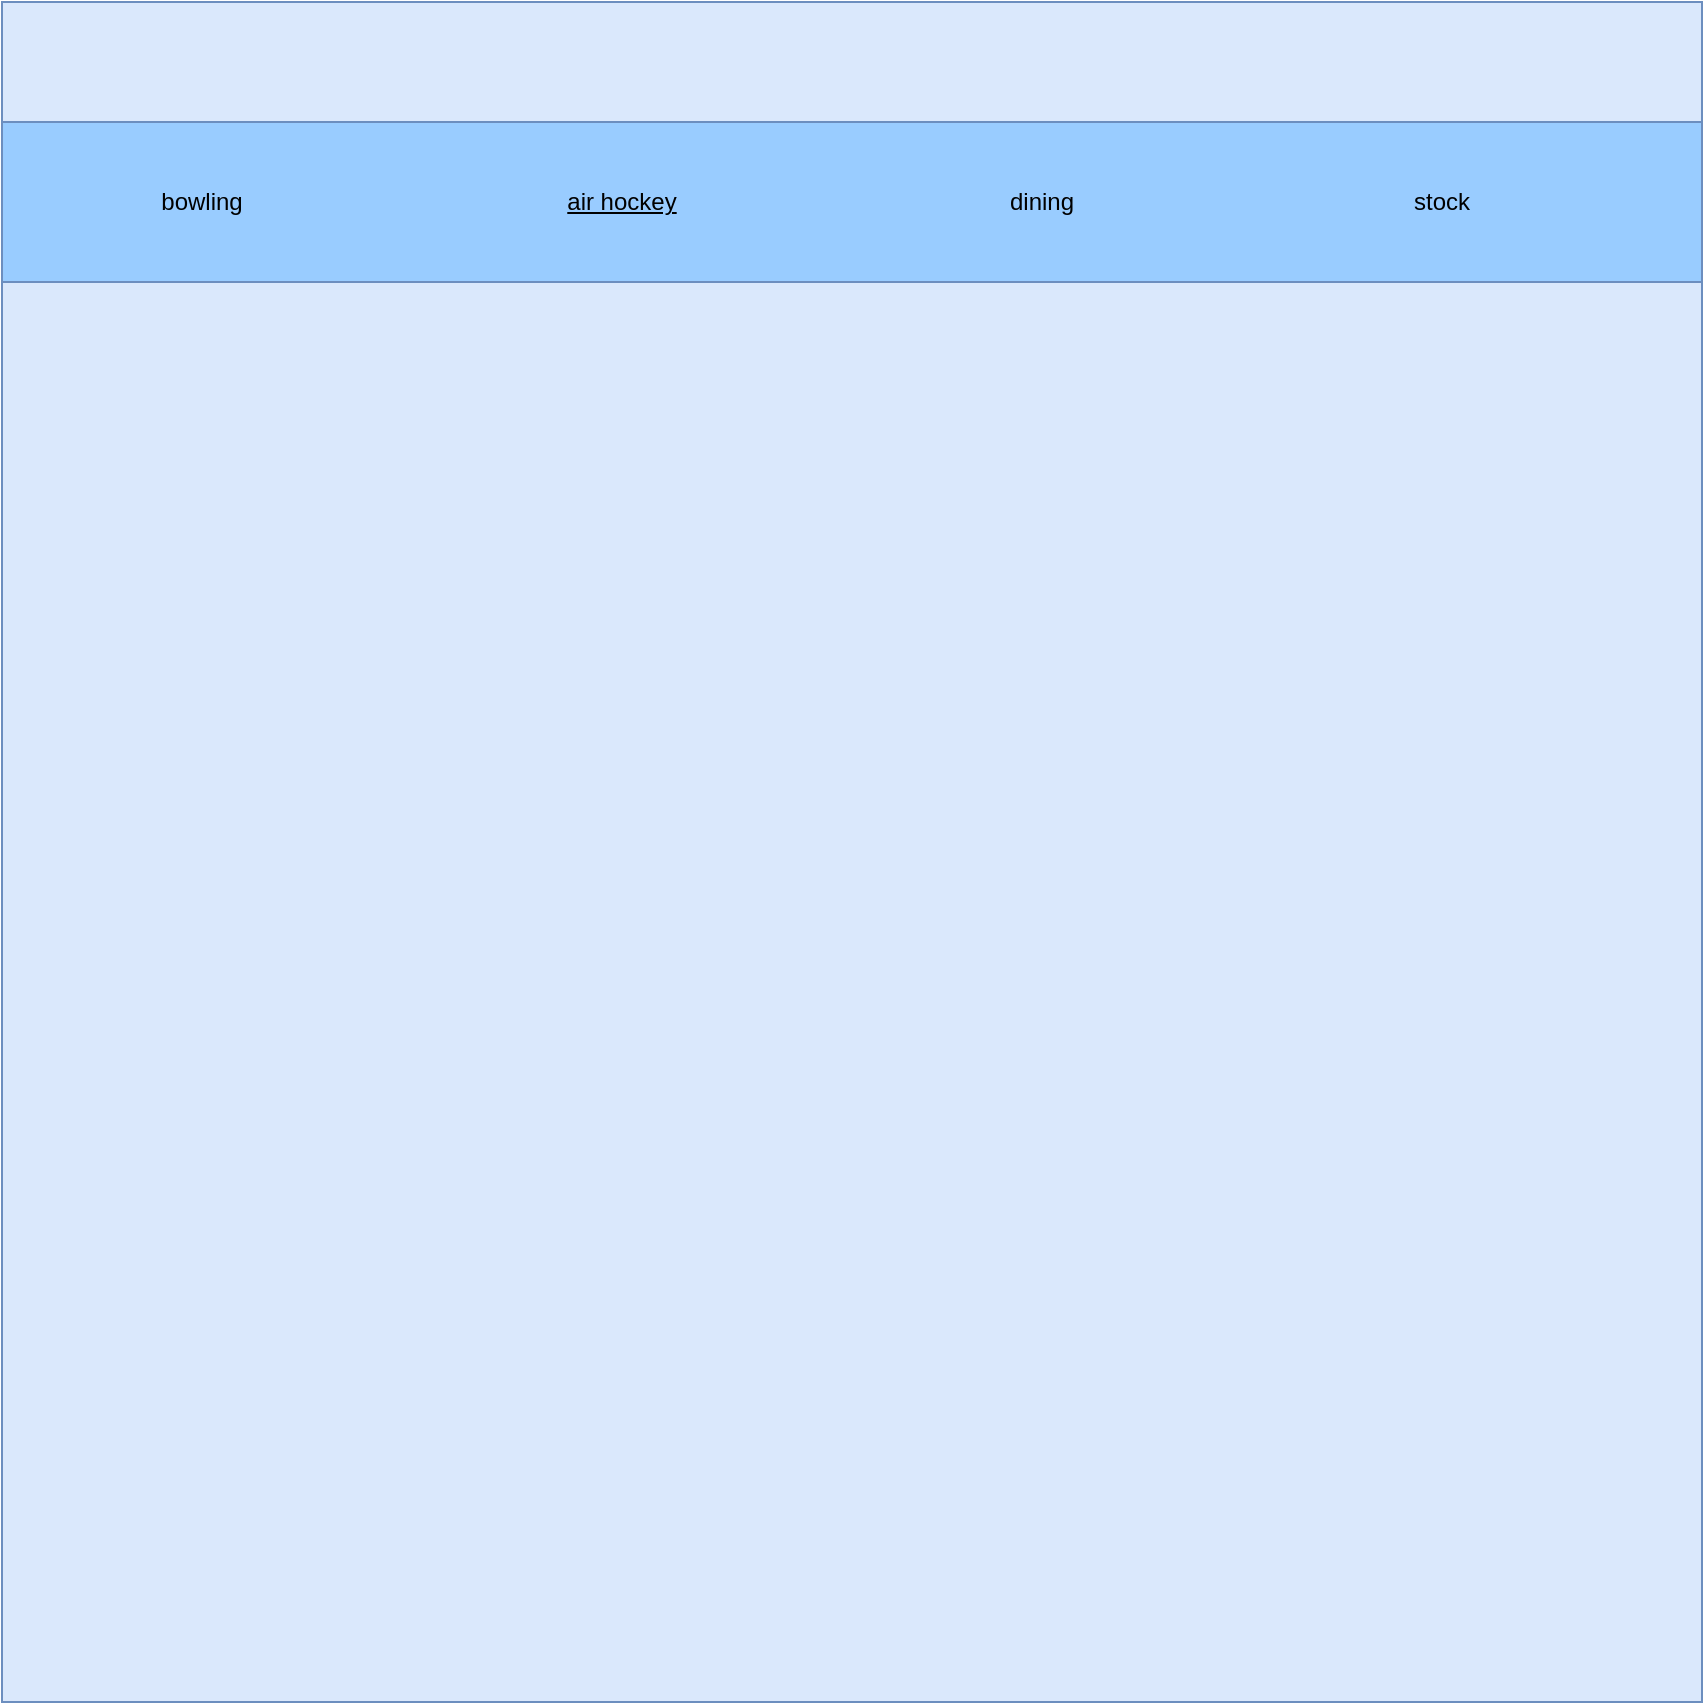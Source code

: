 <mxfile version="20.3.6" type="github" pages="3">
  <diagram id="yXQy9-JGwhagh9k716N5" name="Page-1">
    <mxGraphModel dx="1038" dy="521" grid="1" gridSize="10" guides="1" tooltips="1" connect="1" arrows="1" fold="1" page="1" pageScale="1" pageWidth="850" pageHeight="1100" math="0" shadow="0">
      <root>
        <mxCell id="0" />
        <mxCell id="1" parent="0" />
        <mxCell id="NLXDSAkOmhxhbC_e7pLu-24" value="" style="whiteSpace=wrap;html=1;aspect=fixed;strokeColor=#6c8ebf;fillColor=#dae8fc;" parent="1" vertex="1">
          <mxGeometry width="850" height="850" as="geometry" />
        </mxCell>
        <mxCell id="NLXDSAkOmhxhbC_e7pLu-14" value="" style="shape=image;html=1;verticalAlign=top;verticalLabelPosition=bottom;labelBackgroundColor=#ffffff;imageAspect=0;aspect=fixed;image=https://cdn4.iconfinder.com/data/icons/sports-outline-24-px/24/Bowling_pin_sport_game_ball_2-128.png;strokeColor=#CCFFE6;" parent="1" vertex="1">
          <mxGeometry x="180" y="230" width="298" height="298" as="geometry" />
        </mxCell>
        <mxCell id="NLXDSAkOmhxhbC_e7pLu-17" value="" style="shape=image;html=1;verticalAlign=top;verticalLabelPosition=bottom;labelBackgroundColor=#ffffff;imageAspect=0;aspect=fixed;image=https://cdn1.iconfinder.com/data/icons/hawcons/32/700410-icon-4-bowling-ball-128.png;strokeColor=#CCFFE6;" parent="1" vertex="1">
          <mxGeometry x="340" y="320" width="268" height="268" as="geometry" />
        </mxCell>
        <mxCell id="NLXDSAkOmhxhbC_e7pLu-18" value="" style="rounded=0;whiteSpace=wrap;html=1;strokeColor=#6c8ebf;fillColor=#99CCFF;" parent="1" vertex="1">
          <mxGeometry y="60" width="850" height="80" as="geometry" />
        </mxCell>
        <mxCell id="NLXDSAkOmhxhbC_e7pLu-21" value="air hockey" style="text;html=1;strokeColor=none;fillColor=none;align=center;verticalAlign=middle;whiteSpace=wrap;rounded=0;fontStyle=4" parent="1" vertex="1">
          <mxGeometry x="280" y="85" width="60" height="30" as="geometry" />
        </mxCell>
        <mxCell id="NLXDSAkOmhxhbC_e7pLu-22" value="bowling" style="text;html=1;strokeColor=none;fillColor=none;align=center;verticalAlign=middle;whiteSpace=wrap;rounded=0;" parent="1" vertex="1">
          <mxGeometry x="70" y="85" width="60" height="30" as="geometry" />
        </mxCell>
        <mxCell id="NLXDSAkOmhxhbC_e7pLu-23" value="dining" style="text;html=1;strokeColor=none;fillColor=none;align=center;verticalAlign=middle;whiteSpace=wrap;rounded=0;" parent="1" vertex="1">
          <mxGeometry x="490" y="85" width="60" height="30" as="geometry" />
        </mxCell>
        <mxCell id="NLXDSAkOmhxhbC_e7pLu-25" value="stock" style="text;html=1;strokeColor=none;fillColor=none;align=center;verticalAlign=middle;whiteSpace=wrap;rounded=0;" parent="1" vertex="1">
          <mxGeometry x="690" y="85" width="60" height="30" as="geometry" />
        </mxCell>
      </root>
    </mxGraphModel>
  </diagram>
  <diagram id="rClp0PycQAVf0fEF9s-R" name="Page-2">
    <mxGraphModel dx="1038" dy="1690" grid="1" gridSize="10" guides="1" tooltips="1" connect="1" arrows="1" fold="1" page="1" pageScale="1" pageWidth="827" pageHeight="1169" math="0" shadow="0">
      <root>
        <mxCell id="0" />
        <mxCell id="1" parent="0" />
        <mxCell id="lWrj7Y-2h-0Pkq3kSVNm-1" value="" style="whiteSpace=wrap;html=1;aspect=fixed;strokeColor=#CCFFE6;fillColor=#99CCFF;" vertex="1" parent="1">
          <mxGeometry y="-10" width="850" height="850" as="geometry" />
        </mxCell>
        <mxCell id="lWrj7Y-2h-0Pkq3kSVNm-2" value="" style="rounded=1;whiteSpace=wrap;html=1;strokeColor=#82b366;fillColor=#d5e8d4;" vertex="1" parent="1">
          <mxGeometry x="100" y="100" width="120" height="60" as="geometry" />
        </mxCell>
        <mxCell id="lWrj7Y-2h-0Pkq3kSVNm-3" value="reservation" style="text;html=1;strokeColor=none;fillColor=none;align=center;verticalAlign=middle;whiteSpace=wrap;rounded=0;" vertex="1" parent="1">
          <mxGeometry x="130" y="115" width="60" height="30" as="geometry" />
        </mxCell>
        <mxCell id="lWrj7Y-2h-0Pkq3kSVNm-4" value="bolwing bookings" style="text;html=1;strokeColor=none;fillColor=none;align=center;verticalAlign=middle;whiteSpace=wrap;rounded=0;" vertex="1" parent="1">
          <mxGeometry x="350" width="120" height="30" as="geometry" />
        </mxCell>
        <mxCell id="lWrj7Y-2h-0Pkq3kSVNm-7" value="" style="rounded=1;whiteSpace=wrap;html=1;strokeColor=#6c8ebf;fillColor=#dae8fc;" vertex="1" parent="1">
          <mxGeometry x="345" y="100" width="120" height="60" as="geometry" />
        </mxCell>
        <mxCell id="lWrj7Y-2h-0Pkq3kSVNm-8" value="make a booking" style="text;html=1;strokeColor=none;fillColor=none;align=center;verticalAlign=middle;whiteSpace=wrap;rounded=0;" vertex="1" parent="1">
          <mxGeometry x="375" y="115" width="60" height="30" as="geometry" />
        </mxCell>
        <mxCell id="9SjJOaiQjMldIA2O9R6Q-1" value="" style="shape=image;html=1;verticalAlign=top;verticalLabelPosition=bottom;labelBackgroundColor=#ffffff;imageAspect=0;aspect=fixed;image=https://cdn4.iconfinder.com/data/icons/essential-app-2/16/burger-menu-more-panel-128.png" vertex="1" parent="1">
          <mxGeometry x="30" y="5" width="20" height="20" as="geometry" />
        </mxCell>
      </root>
    </mxGraphModel>
  </diagram>
  <diagram id="uxzlMIST7bE108XjlHWZ" name="Page-3">
    <mxGraphModel dx="1038" dy="1621" grid="1" gridSize="10" guides="1" tooltips="1" connect="1" arrows="1" fold="1" page="1" pageScale="1" pageWidth="850" pageHeight="1100" math="0" shadow="0">
      <root>
        <mxCell id="0" />
        <mxCell id="1" parent="0" />
        <mxCell id="EadB9DmakDhENqWkRrIo-1" value="" style="whiteSpace=wrap;html=1;aspect=fixed;strokeColor=#CCFFE6;fillColor=#99CCFF;" vertex="1" parent="1">
          <mxGeometry y="-10" width="850" height="850" as="geometry" />
        </mxCell>
        <mxCell id="EadB9DmakDhENqWkRrIo-2" value="Stock" style="text;html=1;strokeColor=none;fillColor=none;align=center;verticalAlign=middle;whiteSpace=wrap;rounded=0;" vertex="1" parent="1">
          <mxGeometry x="370" width="60" height="30" as="geometry" />
        </mxCell>
        <mxCell id="EadB9DmakDhENqWkRrIo-3" value="filter by" style="text;html=1;strokeColor=none;fillColor=none;align=center;verticalAlign=middle;whiteSpace=wrap;rounded=0;" vertex="1" parent="1">
          <mxGeometry x="340" y="170" width="60" height="30" as="geometry" />
        </mxCell>
        <mxCell id="EadB9DmakDhENqWkRrIo-4" value="" style="rounded=0;whiteSpace=wrap;html=1;" vertex="1" parent="1">
          <mxGeometry x="410" y="160" width="380" height="60" as="geometry" />
        </mxCell>
        <mxCell id="EadB9DmakDhENqWkRrIo-5" value="" style="shape=table;startSize=0;container=1;collapsible=0;childLayout=tableLayout;" vertex="1" parent="1">
          <mxGeometry x="260" y="300" width="300" height="280" as="geometry" />
        </mxCell>
        <mxCell id="EadB9DmakDhENqWkRrIo-6" value="" style="shape=tableRow;horizontal=0;startSize=0;swimlaneHead=0;swimlaneBody=0;top=0;left=0;bottom=0;right=0;collapsible=0;dropTarget=0;fillColor=none;points=[[0,0.5],[1,0.5]];portConstraint=eastwest;" vertex="1" parent="EadB9DmakDhENqWkRrIo-5">
          <mxGeometry width="300" height="40" as="geometry" />
        </mxCell>
        <mxCell id="EadB9DmakDhENqWkRrIo-7" value="" style="shape=partialRectangle;html=1;whiteSpace=wrap;connectable=0;overflow=hidden;fillColor=none;top=0;left=0;bottom=0;right=0;pointerEvents=1;" vertex="1" parent="EadB9DmakDhENqWkRrIo-6">
          <mxGeometry width="60" height="40" as="geometry">
            <mxRectangle width="60" height="40" as="alternateBounds" />
          </mxGeometry>
        </mxCell>
        <mxCell id="EadB9DmakDhENqWkRrIo-8" value="" style="shape=partialRectangle;html=1;whiteSpace=wrap;connectable=0;overflow=hidden;fillColor=none;top=0;left=0;bottom=0;right=0;pointerEvents=1;" vertex="1" parent="EadB9DmakDhENqWkRrIo-6">
          <mxGeometry x="60" width="60" height="40" as="geometry">
            <mxRectangle width="60" height="40" as="alternateBounds" />
          </mxGeometry>
        </mxCell>
        <mxCell id="EadB9DmakDhENqWkRrIo-9" value="" style="shape=partialRectangle;html=1;whiteSpace=wrap;connectable=0;overflow=hidden;fillColor=none;top=0;left=0;bottom=0;right=0;pointerEvents=1;" vertex="1" parent="EadB9DmakDhENqWkRrIo-6">
          <mxGeometry x="120" width="60" height="40" as="geometry">
            <mxRectangle width="60" height="40" as="alternateBounds" />
          </mxGeometry>
        </mxCell>
        <mxCell id="EadB9DmakDhENqWkRrIo-10" value="" style="shape=partialRectangle;html=1;whiteSpace=wrap;connectable=0;overflow=hidden;fillColor=none;top=0;left=0;bottom=0;right=0;pointerEvents=1;" vertex="1" parent="EadB9DmakDhENqWkRrIo-6">
          <mxGeometry x="180" width="60" height="40" as="geometry">
            <mxRectangle width="60" height="40" as="alternateBounds" />
          </mxGeometry>
        </mxCell>
        <mxCell id="EadB9DmakDhENqWkRrIo-11" value="" style="shape=partialRectangle;html=1;whiteSpace=wrap;connectable=0;overflow=hidden;fillColor=none;top=0;left=0;bottom=0;right=0;pointerEvents=1;" vertex="1" parent="EadB9DmakDhENqWkRrIo-6">
          <mxGeometry x="240" width="60" height="40" as="geometry">
            <mxRectangle width="60" height="40" as="alternateBounds" />
          </mxGeometry>
        </mxCell>
        <mxCell id="EadB9DmakDhENqWkRrIo-12" value="" style="shape=tableRow;horizontal=0;startSize=0;swimlaneHead=0;swimlaneBody=0;top=0;left=0;bottom=0;right=0;collapsible=0;dropTarget=0;fillColor=none;points=[[0,0.5],[1,0.5]];portConstraint=eastwest;" vertex="1" parent="EadB9DmakDhENqWkRrIo-5">
          <mxGeometry y="40" width="300" height="40" as="geometry" />
        </mxCell>
        <mxCell id="EadB9DmakDhENqWkRrIo-13" value="" style="shape=partialRectangle;html=1;whiteSpace=wrap;connectable=0;overflow=hidden;fillColor=none;top=0;left=0;bottom=0;right=0;pointerEvents=1;" vertex="1" parent="EadB9DmakDhENqWkRrIo-12">
          <mxGeometry width="60" height="40" as="geometry">
            <mxRectangle width="60" height="40" as="alternateBounds" />
          </mxGeometry>
        </mxCell>
        <mxCell id="EadB9DmakDhENqWkRrIo-14" value="" style="shape=partialRectangle;html=1;whiteSpace=wrap;connectable=0;overflow=hidden;fillColor=none;top=0;left=0;bottom=0;right=0;pointerEvents=1;" vertex="1" parent="EadB9DmakDhENqWkRrIo-12">
          <mxGeometry x="60" width="60" height="40" as="geometry">
            <mxRectangle width="60" height="40" as="alternateBounds" />
          </mxGeometry>
        </mxCell>
        <mxCell id="EadB9DmakDhENqWkRrIo-15" value="" style="shape=partialRectangle;html=1;whiteSpace=wrap;connectable=0;overflow=hidden;fillColor=none;top=0;left=0;bottom=0;right=0;pointerEvents=1;" vertex="1" parent="EadB9DmakDhENqWkRrIo-12">
          <mxGeometry x="120" width="60" height="40" as="geometry">
            <mxRectangle width="60" height="40" as="alternateBounds" />
          </mxGeometry>
        </mxCell>
        <mxCell id="EadB9DmakDhENqWkRrIo-16" value="" style="shape=partialRectangle;html=1;whiteSpace=wrap;connectable=0;overflow=hidden;fillColor=none;top=0;left=0;bottom=0;right=0;pointerEvents=1;" vertex="1" parent="EadB9DmakDhENqWkRrIo-12">
          <mxGeometry x="180" width="60" height="40" as="geometry">
            <mxRectangle width="60" height="40" as="alternateBounds" />
          </mxGeometry>
        </mxCell>
        <mxCell id="EadB9DmakDhENqWkRrIo-17" value="" style="shape=partialRectangle;html=1;whiteSpace=wrap;connectable=0;overflow=hidden;fillColor=none;top=0;left=0;bottom=0;right=0;pointerEvents=1;" vertex="1" parent="EadB9DmakDhENqWkRrIo-12">
          <mxGeometry x="240" width="60" height="40" as="geometry">
            <mxRectangle width="60" height="40" as="alternateBounds" />
          </mxGeometry>
        </mxCell>
        <mxCell id="EadB9DmakDhENqWkRrIo-18" value="" style="shape=tableRow;horizontal=0;startSize=0;swimlaneHead=0;swimlaneBody=0;top=0;left=0;bottom=0;right=0;collapsible=0;dropTarget=0;fillColor=none;points=[[0,0.5],[1,0.5]];portConstraint=eastwest;" vertex="1" parent="EadB9DmakDhENqWkRrIo-5">
          <mxGeometry y="80" width="300" height="40" as="geometry" />
        </mxCell>
        <mxCell id="EadB9DmakDhENqWkRrIo-19" value="" style="shape=partialRectangle;html=1;whiteSpace=wrap;connectable=0;overflow=hidden;fillColor=none;top=0;left=0;bottom=0;right=0;pointerEvents=1;" vertex="1" parent="EadB9DmakDhENqWkRrIo-18">
          <mxGeometry width="60" height="40" as="geometry">
            <mxRectangle width="60" height="40" as="alternateBounds" />
          </mxGeometry>
        </mxCell>
        <mxCell id="EadB9DmakDhENqWkRrIo-20" value="" style="shape=partialRectangle;html=1;whiteSpace=wrap;connectable=0;overflow=hidden;fillColor=none;top=0;left=0;bottom=0;right=0;pointerEvents=1;" vertex="1" parent="EadB9DmakDhENqWkRrIo-18">
          <mxGeometry x="60" width="60" height="40" as="geometry">
            <mxRectangle width="60" height="40" as="alternateBounds" />
          </mxGeometry>
        </mxCell>
        <mxCell id="EadB9DmakDhENqWkRrIo-21" value="" style="shape=partialRectangle;html=1;whiteSpace=wrap;connectable=0;overflow=hidden;fillColor=none;top=0;left=0;bottom=0;right=0;pointerEvents=1;" vertex="1" parent="EadB9DmakDhENqWkRrIo-18">
          <mxGeometry x="120" width="60" height="40" as="geometry">
            <mxRectangle width="60" height="40" as="alternateBounds" />
          </mxGeometry>
        </mxCell>
        <mxCell id="EadB9DmakDhENqWkRrIo-22" value="" style="shape=partialRectangle;html=1;whiteSpace=wrap;connectable=0;overflow=hidden;fillColor=none;top=0;left=0;bottom=0;right=0;pointerEvents=1;" vertex="1" parent="EadB9DmakDhENqWkRrIo-18">
          <mxGeometry x="180" width="60" height="40" as="geometry">
            <mxRectangle width="60" height="40" as="alternateBounds" />
          </mxGeometry>
        </mxCell>
        <mxCell id="EadB9DmakDhENqWkRrIo-23" value="" style="shape=partialRectangle;html=1;whiteSpace=wrap;connectable=0;overflow=hidden;fillColor=none;top=0;left=0;bottom=0;right=0;pointerEvents=1;" vertex="1" parent="EadB9DmakDhENqWkRrIo-18">
          <mxGeometry x="240" width="60" height="40" as="geometry">
            <mxRectangle width="60" height="40" as="alternateBounds" />
          </mxGeometry>
        </mxCell>
        <mxCell id="EadB9DmakDhENqWkRrIo-24" value="" style="shape=tableRow;horizontal=0;startSize=0;swimlaneHead=0;swimlaneBody=0;top=0;left=0;bottom=0;right=0;collapsible=0;dropTarget=0;fillColor=none;points=[[0,0.5],[1,0.5]];portConstraint=eastwest;" vertex="1" parent="EadB9DmakDhENqWkRrIo-5">
          <mxGeometry y="120" width="300" height="40" as="geometry" />
        </mxCell>
        <mxCell id="EadB9DmakDhENqWkRrIo-25" value="" style="shape=partialRectangle;html=1;whiteSpace=wrap;connectable=0;overflow=hidden;fillColor=none;top=0;left=0;bottom=0;right=0;pointerEvents=1;" vertex="1" parent="EadB9DmakDhENqWkRrIo-24">
          <mxGeometry width="60" height="40" as="geometry">
            <mxRectangle width="60" height="40" as="alternateBounds" />
          </mxGeometry>
        </mxCell>
        <mxCell id="EadB9DmakDhENqWkRrIo-26" value="" style="shape=partialRectangle;html=1;whiteSpace=wrap;connectable=0;overflow=hidden;fillColor=none;top=0;left=0;bottom=0;right=0;pointerEvents=1;" vertex="1" parent="EadB9DmakDhENqWkRrIo-24">
          <mxGeometry x="60" width="60" height="40" as="geometry">
            <mxRectangle width="60" height="40" as="alternateBounds" />
          </mxGeometry>
        </mxCell>
        <mxCell id="EadB9DmakDhENqWkRrIo-27" value="" style="shape=partialRectangle;html=1;whiteSpace=wrap;connectable=0;overflow=hidden;fillColor=none;top=0;left=0;bottom=0;right=0;pointerEvents=1;" vertex="1" parent="EadB9DmakDhENqWkRrIo-24">
          <mxGeometry x="120" width="60" height="40" as="geometry">
            <mxRectangle width="60" height="40" as="alternateBounds" />
          </mxGeometry>
        </mxCell>
        <mxCell id="EadB9DmakDhENqWkRrIo-28" value="" style="shape=partialRectangle;html=1;whiteSpace=wrap;connectable=0;overflow=hidden;fillColor=none;top=0;left=0;bottom=0;right=0;pointerEvents=1;" vertex="1" parent="EadB9DmakDhENqWkRrIo-24">
          <mxGeometry x="180" width="60" height="40" as="geometry">
            <mxRectangle width="60" height="40" as="alternateBounds" />
          </mxGeometry>
        </mxCell>
        <mxCell id="EadB9DmakDhENqWkRrIo-29" value="" style="shape=partialRectangle;html=1;whiteSpace=wrap;connectable=0;overflow=hidden;fillColor=none;top=0;left=0;bottom=0;right=0;pointerEvents=1;" vertex="1" parent="EadB9DmakDhENqWkRrIo-24">
          <mxGeometry x="240" width="60" height="40" as="geometry">
            <mxRectangle width="60" height="40" as="alternateBounds" />
          </mxGeometry>
        </mxCell>
        <mxCell id="EadB9DmakDhENqWkRrIo-30" value="" style="shape=tableRow;horizontal=0;startSize=0;swimlaneHead=0;swimlaneBody=0;top=0;left=0;bottom=0;right=0;collapsible=0;dropTarget=0;fillColor=none;points=[[0,0.5],[1,0.5]];portConstraint=eastwest;" vertex="1" parent="EadB9DmakDhENqWkRrIo-5">
          <mxGeometry y="160" width="300" height="40" as="geometry" />
        </mxCell>
        <mxCell id="EadB9DmakDhENqWkRrIo-31" value="" style="shape=partialRectangle;html=1;whiteSpace=wrap;connectable=0;overflow=hidden;fillColor=none;top=0;left=0;bottom=0;right=0;pointerEvents=1;" vertex="1" parent="EadB9DmakDhENqWkRrIo-30">
          <mxGeometry width="60" height="40" as="geometry">
            <mxRectangle width="60" height="40" as="alternateBounds" />
          </mxGeometry>
        </mxCell>
        <mxCell id="EadB9DmakDhENqWkRrIo-32" value="" style="shape=partialRectangle;html=1;whiteSpace=wrap;connectable=0;overflow=hidden;fillColor=none;top=0;left=0;bottom=0;right=0;pointerEvents=1;" vertex="1" parent="EadB9DmakDhENqWkRrIo-30">
          <mxGeometry x="60" width="60" height="40" as="geometry">
            <mxRectangle width="60" height="40" as="alternateBounds" />
          </mxGeometry>
        </mxCell>
        <mxCell id="EadB9DmakDhENqWkRrIo-33" value="" style="shape=partialRectangle;html=1;whiteSpace=wrap;connectable=0;overflow=hidden;fillColor=none;top=0;left=0;bottom=0;right=0;pointerEvents=1;" vertex="1" parent="EadB9DmakDhENqWkRrIo-30">
          <mxGeometry x="120" width="60" height="40" as="geometry">
            <mxRectangle width="60" height="40" as="alternateBounds" />
          </mxGeometry>
        </mxCell>
        <mxCell id="EadB9DmakDhENqWkRrIo-34" value="" style="shape=partialRectangle;html=1;whiteSpace=wrap;connectable=0;overflow=hidden;fillColor=none;top=0;left=0;bottom=0;right=0;pointerEvents=1;" vertex="1" parent="EadB9DmakDhENqWkRrIo-30">
          <mxGeometry x="180" width="60" height="40" as="geometry">
            <mxRectangle width="60" height="40" as="alternateBounds" />
          </mxGeometry>
        </mxCell>
        <mxCell id="EadB9DmakDhENqWkRrIo-35" value="" style="shape=partialRectangle;html=1;whiteSpace=wrap;connectable=0;overflow=hidden;fillColor=none;top=0;left=0;bottom=0;right=0;pointerEvents=1;" vertex="1" parent="EadB9DmakDhENqWkRrIo-30">
          <mxGeometry x="240" width="60" height="40" as="geometry">
            <mxRectangle width="60" height="40" as="alternateBounds" />
          </mxGeometry>
        </mxCell>
        <mxCell id="EadB9DmakDhENqWkRrIo-36" value="" style="shape=tableRow;horizontal=0;startSize=0;swimlaneHead=0;swimlaneBody=0;top=0;left=0;bottom=0;right=0;collapsible=0;dropTarget=0;fillColor=none;points=[[0,0.5],[1,0.5]];portConstraint=eastwest;" vertex="1" parent="EadB9DmakDhENqWkRrIo-5">
          <mxGeometry y="200" width="300" height="40" as="geometry" />
        </mxCell>
        <mxCell id="EadB9DmakDhENqWkRrIo-37" value="" style="shape=partialRectangle;html=1;whiteSpace=wrap;connectable=0;overflow=hidden;fillColor=none;top=0;left=0;bottom=0;right=0;pointerEvents=1;" vertex="1" parent="EadB9DmakDhENqWkRrIo-36">
          <mxGeometry width="60" height="40" as="geometry">
            <mxRectangle width="60" height="40" as="alternateBounds" />
          </mxGeometry>
        </mxCell>
        <mxCell id="EadB9DmakDhENqWkRrIo-38" value="" style="shape=partialRectangle;html=1;whiteSpace=wrap;connectable=0;overflow=hidden;fillColor=none;top=0;left=0;bottom=0;right=0;pointerEvents=1;" vertex="1" parent="EadB9DmakDhENqWkRrIo-36">
          <mxGeometry x="60" width="60" height="40" as="geometry">
            <mxRectangle width="60" height="40" as="alternateBounds" />
          </mxGeometry>
        </mxCell>
        <mxCell id="EadB9DmakDhENqWkRrIo-39" value="" style="shape=partialRectangle;html=1;whiteSpace=wrap;connectable=0;overflow=hidden;fillColor=none;top=0;left=0;bottom=0;right=0;pointerEvents=1;" vertex="1" parent="EadB9DmakDhENqWkRrIo-36">
          <mxGeometry x="120" width="60" height="40" as="geometry">
            <mxRectangle width="60" height="40" as="alternateBounds" />
          </mxGeometry>
        </mxCell>
        <mxCell id="EadB9DmakDhENqWkRrIo-40" value="" style="shape=partialRectangle;html=1;whiteSpace=wrap;connectable=0;overflow=hidden;fillColor=none;top=0;left=0;bottom=0;right=0;pointerEvents=1;" vertex="1" parent="EadB9DmakDhENqWkRrIo-36">
          <mxGeometry x="180" width="60" height="40" as="geometry">
            <mxRectangle width="60" height="40" as="alternateBounds" />
          </mxGeometry>
        </mxCell>
        <mxCell id="EadB9DmakDhENqWkRrIo-41" value="" style="shape=partialRectangle;html=1;whiteSpace=wrap;connectable=0;overflow=hidden;fillColor=none;top=0;left=0;bottom=0;right=0;pointerEvents=1;" vertex="1" parent="EadB9DmakDhENqWkRrIo-36">
          <mxGeometry x="240" width="60" height="40" as="geometry">
            <mxRectangle width="60" height="40" as="alternateBounds" />
          </mxGeometry>
        </mxCell>
        <mxCell id="EadB9DmakDhENqWkRrIo-42" value="" style="shape=tableRow;horizontal=0;startSize=0;swimlaneHead=0;swimlaneBody=0;top=0;left=0;bottom=0;right=0;collapsible=0;dropTarget=0;fillColor=none;points=[[0,0.5],[1,0.5]];portConstraint=eastwest;" vertex="1" parent="EadB9DmakDhENqWkRrIo-5">
          <mxGeometry y="240" width="300" height="40" as="geometry" />
        </mxCell>
        <mxCell id="EadB9DmakDhENqWkRrIo-43" value="" style="shape=partialRectangle;html=1;whiteSpace=wrap;connectable=0;overflow=hidden;fillColor=none;top=0;left=0;bottom=0;right=0;pointerEvents=1;" vertex="1" parent="EadB9DmakDhENqWkRrIo-42">
          <mxGeometry width="60" height="40" as="geometry">
            <mxRectangle width="60" height="40" as="alternateBounds" />
          </mxGeometry>
        </mxCell>
        <mxCell id="EadB9DmakDhENqWkRrIo-44" value="" style="shape=partialRectangle;html=1;whiteSpace=wrap;connectable=0;overflow=hidden;fillColor=none;top=0;left=0;bottom=0;right=0;pointerEvents=1;" vertex="1" parent="EadB9DmakDhENqWkRrIo-42">
          <mxGeometry x="60" width="60" height="40" as="geometry">
            <mxRectangle width="60" height="40" as="alternateBounds" />
          </mxGeometry>
        </mxCell>
        <mxCell id="EadB9DmakDhENqWkRrIo-45" value="" style="shape=partialRectangle;html=1;whiteSpace=wrap;connectable=0;overflow=hidden;fillColor=none;top=0;left=0;bottom=0;right=0;pointerEvents=1;" vertex="1" parent="EadB9DmakDhENqWkRrIo-42">
          <mxGeometry x="120" width="60" height="40" as="geometry">
            <mxRectangle width="60" height="40" as="alternateBounds" />
          </mxGeometry>
        </mxCell>
        <mxCell id="EadB9DmakDhENqWkRrIo-46" value="" style="shape=partialRectangle;html=1;whiteSpace=wrap;connectable=0;overflow=hidden;fillColor=none;top=0;left=0;bottom=0;right=0;pointerEvents=1;" vertex="1" parent="EadB9DmakDhENqWkRrIo-42">
          <mxGeometry x="180" width="60" height="40" as="geometry">
            <mxRectangle width="60" height="40" as="alternateBounds" />
          </mxGeometry>
        </mxCell>
        <mxCell id="EadB9DmakDhENqWkRrIo-47" value="" style="shape=partialRectangle;html=1;whiteSpace=wrap;connectable=0;overflow=hidden;fillColor=none;top=0;left=0;bottom=0;right=0;pointerEvents=1;" vertex="1" parent="EadB9DmakDhENqWkRrIo-42">
          <mxGeometry x="240" width="60" height="40" as="geometry">
            <mxRectangle width="60" height="40" as="alternateBounds" />
          </mxGeometry>
        </mxCell>
        <mxCell id="K_R8qcCYFmqNyjKcOV0F-2" value="" style="shape=image;html=1;verticalAlign=top;verticalLabelPosition=bottom;labelBackgroundColor=#ffffff;imageAspect=0;aspect=fixed;image=https://cdn0.iconfinder.com/data/icons/fastfood-30/64/hamburger-fast-food-fastfood-burger-food-bread-128.png" vertex="1" parent="1">
          <mxGeometry x="20" y="15" width="15" height="15" as="geometry" />
        </mxCell>
        <mxCell id="K_R8qcCYFmqNyjKcOV0F-1" value="" style="shape=image;html=1;verticalAlign=top;verticalLabelPosition=bottom;labelBackgroundColor=#ffffff;imageAspect=0;aspect=fixed;image=https://cdn4.iconfinder.com/data/icons/essential-app-2/16/burger-menu-more-panel-128.png" vertex="1" parent="1">
          <mxGeometry x="17.5" y="15" width="20" height="20" as="geometry" />
        </mxCell>
      </root>
    </mxGraphModel>
  </diagram>
</mxfile>
